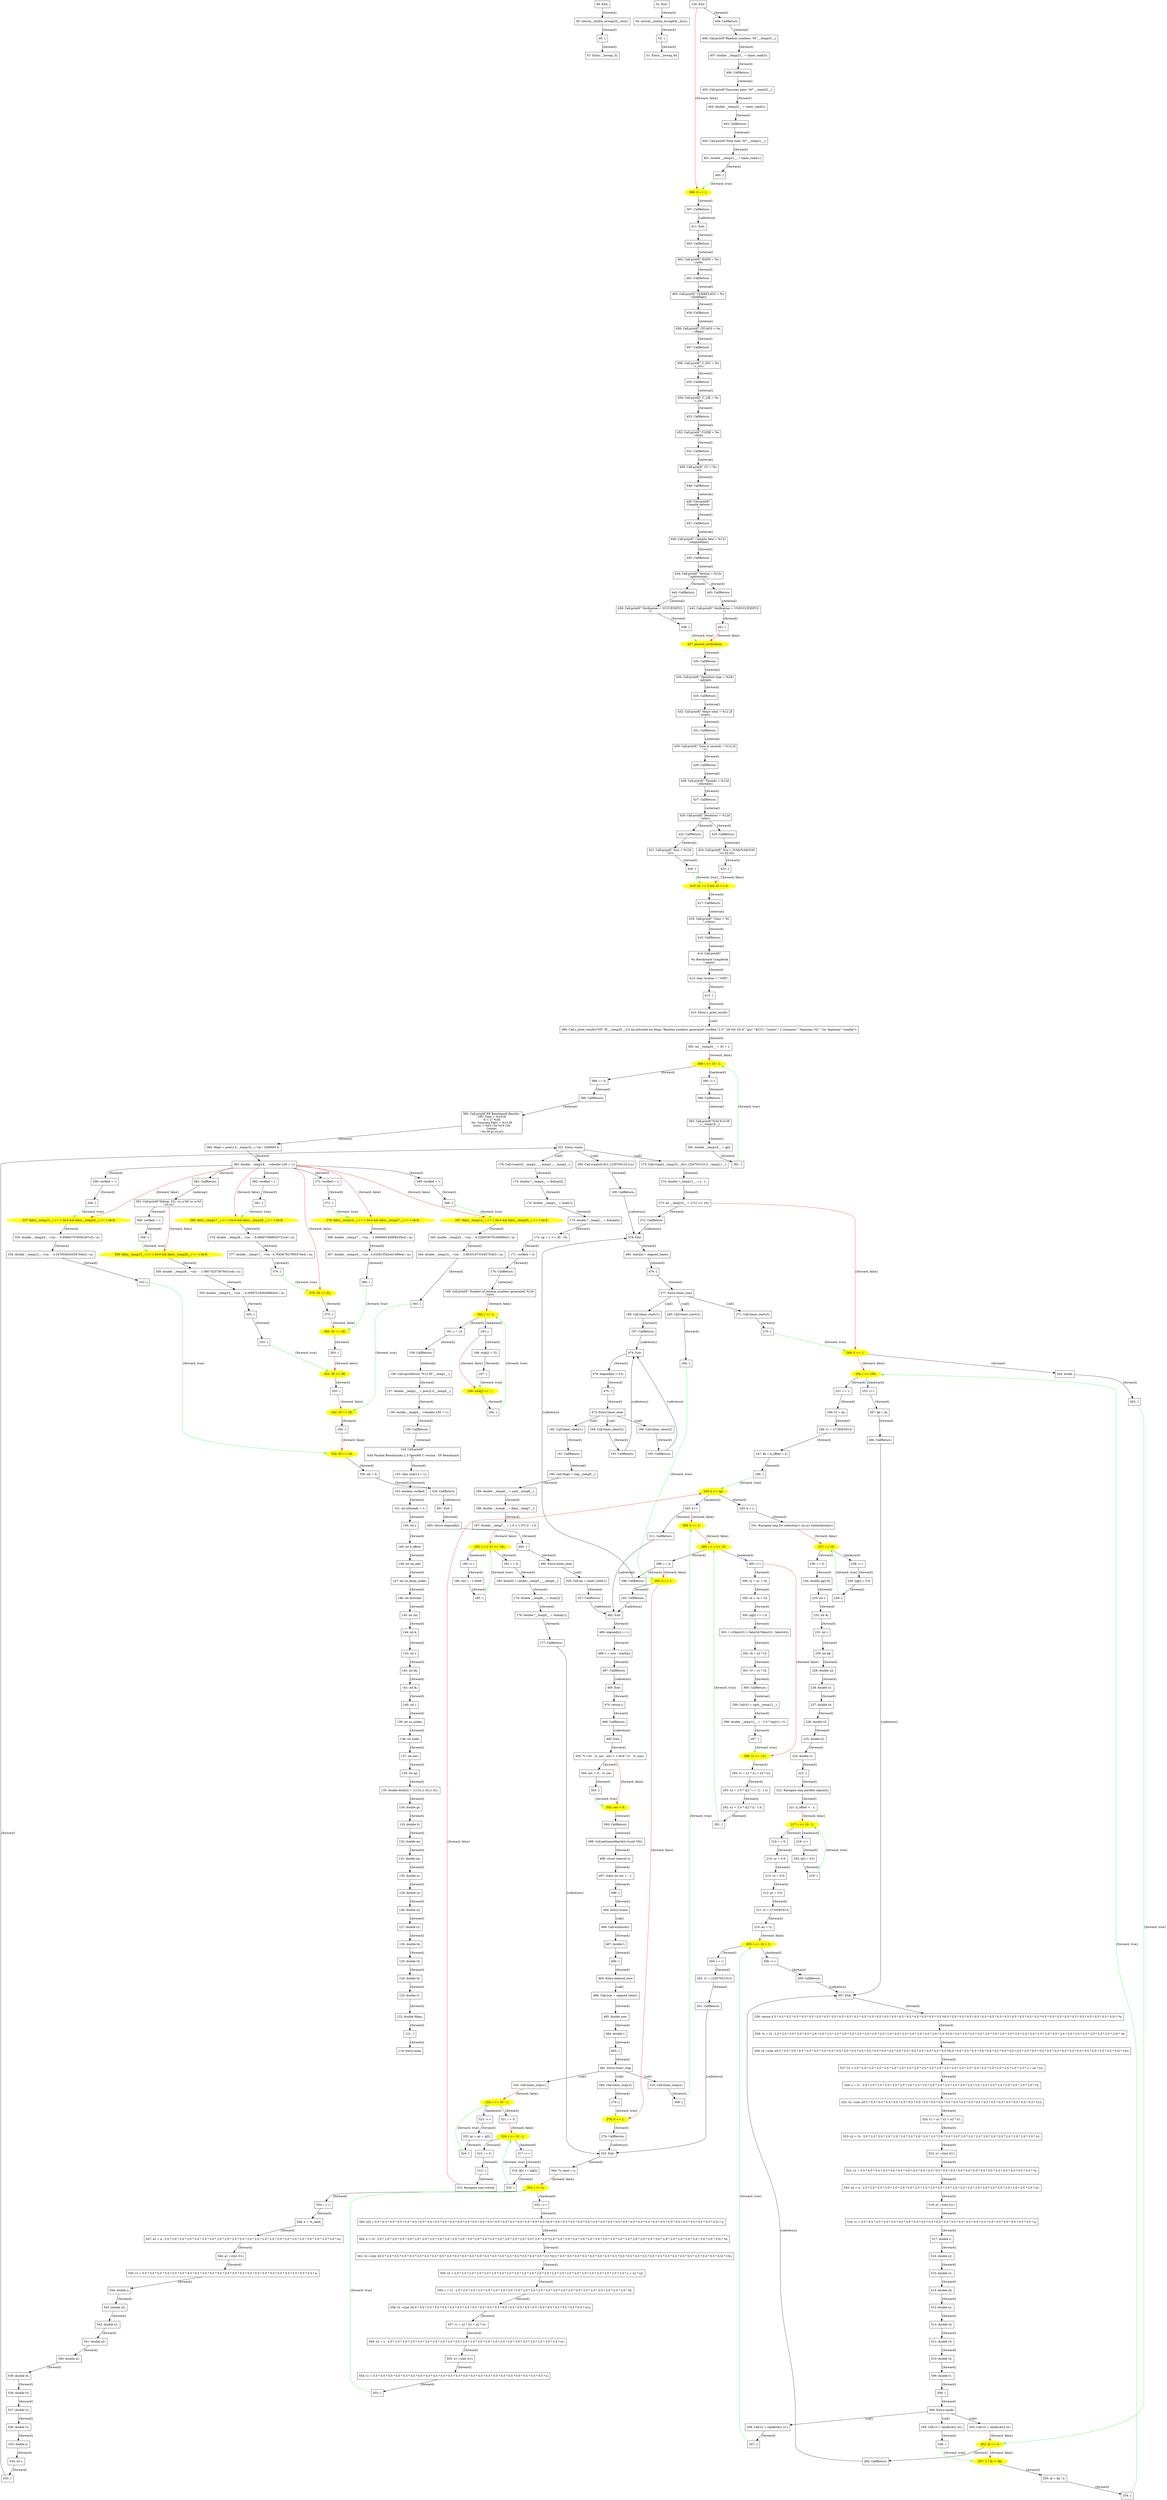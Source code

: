 digraph G {
47 [label="47: Entry:__bswap_32" shape=box ];
48 [label="48: Exit:" shape=box ];
49 [label="49: {" shape=box ];
50 [label="50: return(__builtin_bswap32(__bsx));" shape=box ];
51 [label="51: Entry:__bswap_64" shape=box ];
52 [label="52: Exit:" shape=box ];
53 [label="53: {" shape=box ];
54 [label="54: return(__builtin_bswap64(__bsx));" shape=box ];
119 [label="119: Entry:main" shape=box ];
120 [label="120: Exit:" shape=box ];
121 [label="121: {" shape=box ];
122 [label="122: double Mops;" shape=box ];
123 [label="123: double t1;" shape=box ];
124 [label="124: double t2;" shape=box ];
125 [label="125: double t3;" shape=box ];
126 [label="126: double t4;" shape=box ];
127 [label="127: double x1;" shape=box ];
128 [label="128: double x2;" shape=box ];
129 [label="129: double sx;" shape=box ];
130 [label="130: double sy;" shape=box ];
131 [label="131: double tm;" shape=box ];
132 [label="132: double an;" shape=box ];
133 [label="133: double tt;" shape=box ];
134 [label="134: double gc;" shape=box ];
135 [label="135: double dum[3] = {(1.0),(1.0),(1.0)};" shape=box ];
136 [label="136: int np;" shape=box ];
137 [label="137: int ierr;" shape=box ];
138 [label="138: int node;" shape=box ];
139 [label="139: int no_nodes;" shape=box ];
140 [label="140: int i;" shape=box ];
141 [label="141: int ik;" shape=box ];
142 [label="142: int kk;" shape=box ];
143 [label="143: int l;" shape=box ];
144 [label="144: int k;" shape=box ];
145 [label="145: int nit;" shape=box ];
146 [label="146: int ierrcode;" shape=box ];
147 [label="147: int no_large_nodes;" shape=box ];
148 [label="148: int np_add;" shape=box ];
149 [label="149: int k_offset;" shape=box ];
150 [label="150: int j;" shape=box ];
151 [label="151: int nthreads = 1;" shape=box ];
152 [label="152: boolean verified;" shape=box ];
153 [label="153: char size[13 + 1];" shape=box ];
154 [label="154: Call:printf(\"\n\n NAS Parallel Benchmarks 2.3 OpenMP C version - EP Benchmark\n\");" shape=box ];
155 [label="155: CallReturn:" shape=box ];
156 [label="156: double __temp0__ =(double )(30 + 1);" shape=box ];
157 [label="157: double __temp1__ = pow(2.0,__temp0__);" shape=box ];
158 [label="158: Call:sprintf(size,\"%12.0f\",__temp1__);" shape=box ];
159 [label="159: CallReturn:" shape=box ];
161 [label="161: j = 13;" shape=box ];
162 [label="162: j >= 1;" shape=oval style=filled color=yellow ];
163 [label="163: j--" shape=box ];
164 [label="164: {" shape=box ];
166 [label="166: size[j] == '.';" shape=oval style=filled color=yellow ];
167 [label="167: {" shape=box ];
168 [label="168: size[j] = 32;" shape=box ];
169 [label="169: Call:printf(\" Number of random numbers generated: %13s\n\",size);" shape=box ];
170 [label="170: CallReturn:" shape=box ];
171 [label="171: verified = 0;" shape=box ];
172 [label="172: np = 1 << 30 - 16;" shape=box ];
173 [label="173: double *__temp2__ = &dum[0];" shape=box ];
174 [label="174: double __temp3__ = dum[1];" shape=box ];
175 [label="175: double *__temp4__ = &dum[2];" shape=box ];
176 [label="176: Call:vranlc(0,__temp2__,__temp3__,__temp4__);" shape=box ];
177 [label="177: CallReturn:" shape=box ];
178 [label="178: double *__temp5__ = &dum[1];" shape=box ];
179 [label="179: double __temp6__ = dum[2];" shape=box ];
180 [label="180: dum[0] = randlc(__temp5__,__temp6__);" shape=box ];
182 [label="182: i = 0;" shape=box ];
183 [label="183: i < 2 *(1 << 16);" shape=oval style=filled color=yellow ];
184 [label="184: i++" shape=box ];
185 [label="185: {" shape=box ];
186 [label="186: x[i] = - 1.0e99;" shape=box ];
187 [label="187: double __temp7__ = 1.0 > 1.0?1.0 : 1.0;" shape=box ];
188 [label="188: double __temp8__ = fabs(__temp7__);" shape=box ];
189 [label="189: double __temp9__ = sqrt(__temp8__);" shape=box ];
190 [label="190: Call:Mops = log(__temp9__);" shape=box ];
191 [label="191: CallReturn:" shape=box ];
192 [label="192: Call:timer_clear(1);" shape=box ];
193 [label="193: CallReturn:" shape=box ];
194 [label="194: Call:timer_clear(2);" shape=box ];
195 [label="195: CallReturn:" shape=box ];
196 [label="196: Call:timer_clear(3);" shape=box ];
197 [label="197: CallReturn:" shape=box ];
198 [label="198: Call:timer_start(1);" shape=box ];
199 [label="199: CallReturn:" shape=box ];
200 [label="200: Call:vranlc(0,&t1,1220703125.0,x);" shape=box ];
201 [label="201: CallReturn:" shape=box ];
202 [label="202: t1 = 1220703125.0;" shape=box ];
204 [label="204: i = 1;" shape=box ];
205 [label="205: i <= 16 + 1;" shape=oval style=filled color=yellow ];
206 [label="206: i++" shape=box ];
207 [label="207: {" shape=box ];
208 [label="208: Call:t2 = randlc(&t1,t1);" shape=box ];
209 [label="209: CallReturn:" shape=box ];
210 [label="210: an = t1;" shape=box ];
211 [label="211: tt = 271828183.0;" shape=box ];
212 [label="212: gc = 0.0;" shape=box ];
213 [label="213: sx = 0.0;" shape=box ];
214 [label="214: sy = 0.0;" shape=box ];
216 [label="216: i = 0;" shape=box ];
217 [label="217: i <= 10 - 1;" shape=oval style=filled color=yellow ];
218 [label="218: i++" shape=box ];
219 [label="219: {" shape=box ];
220 [label="220: q[i] = 0.0;" shape=box ];
221 [label="221: k_offset = - 1;" shape=box ];
222 [label="222: #pragma omp parallel copyin(x)" shape=box ];
223 [label="223: {" shape=box ];
224 [label="224: double t1;" shape=box ];
225 [label="225: double t2;" shape=box ];
226 [label="226: double t3;" shape=box ];
227 [label="227: double t4;" shape=box ];
228 [label="228: double x1;" shape=box ];
229 [label="229: double x2;" shape=box ];
230 [label="230: int kk;" shape=box ];
231 [label="231: int i;" shape=box ];
232 [label="232: int ik;" shape=box ];
233 [label="233: int l;" shape=box ];
234 [label="234: double qq[10];" shape=box ];
236 [label="236: i = 0;" shape=box ];
237 [label="237: i < 10;" shape=oval style=filled color=yellow ];
238 [label="238: i++" shape=box ];
239 [label="239: {" shape=box ];
240 [label="240: qq[i] = 0.0;" shape=box ];
241 [label="241: #pragma omp for reduction(+:sx,sy) schedule(static)" shape=box ];
243 [label="243: k = 1;" shape=box ];
244 [label="244: k <= np;" shape=oval style=filled color=yellow ];
245 [label="245: k++" shape=box ];
246 [label="246: {" shape=box ];
247 [label="247: kk = k_offset + k;" shape=box ];
248 [label="248: t1 = 271828183.0;" shape=box ];
249 [label="249: t2 = an;" shape=box ];
251 [label="251: i = 1;" shape=box ];
252 [label="252: i <= 100;" shape=oval style=filled color=yellow ];
253 [label="253: i++" shape=box ];
254 [label="254: {" shape=box ];
255 [label="255: ik = kk / 2;" shape=box ];
257 [label="257: 2 * ik != kk;" shape=oval style=filled color=yellow ];
258 [label="258: {" shape=box ];
259 [label="259: Call:t3 = randlc(&t1,t2);" shape=box ];
260 [label="260: CallReturn:" shape=box ];
262 [label="262: ik == 0;" shape=oval style=filled color=yellow ];
263 [label="263: {" shape=box ];
264 [label="264: break;" shape=box ];
265 [label="265: Call:t3 = randlc(&t2,t2);" shape=box ];
266 [label="266: CallReturn:" shape=box ];
267 [label="267: kk = ik;" shape=box ];
269 [label="269: 0 == 1;" shape=oval style=filled color=yellow ];
270 [label="270: {" shape=box ];
271 [label="271: Call:timer_start(3);" shape=box ];
272 [label="272: CallReturn:" shape=box ];
273 [label="273: int __temp10__ = 2 *(1 << 16);" shape=box ];
274 [label="274: double *__temp11__ = x - 1;" shape=box ];
275 [label="275: Call:vranlc(__temp10__,&t1,1220703125.0,__temp11__);" shape=box ];
276 [label="276: CallReturn:" shape=box ];
278 [label="278: 0 == 1;" shape=oval style=filled color=yellow ];
279 [label="279: {" shape=box ];
280 [label="280: Call:timer_stop(3);" shape=box ];
281 [label="281: CallReturn:" shape=box ];
283 [label="283: 0 == 1;" shape=oval style=filled color=yellow ];
284 [label="284: {" shape=box ];
285 [label="285: Call:timer_start(2);" shape=box ];
286 [label="286: CallReturn:" shape=box ];
288 [label="288: i = 0;" shape=box ];
289 [label="289: i < 1 << 16;" shape=oval style=filled color=yellow ];
290 [label="290: i++" shape=box ];
291 [label="291: {" shape=box ];
292 [label="292: x1 = 2.0 * x[2 * i] - 1.0;" shape=box ];
293 [label="293: x2 = 2.0 * x[2 * i + 1] - 1.0;" shape=box ];
294 [label="294: t1 = x1 * x1 + x2 * x2;" shape=box ];
296 [label="296: t1 <= 1.0;" shape=oval style=filled color=yellow ];
297 [label="297: {" shape=box ];
298 [label="298: double __temp12__ = - 2.0 * log(t1) / t1;" shape=box ];
299 [label="299: Call:t2 = sqrt(__temp12__);" shape=box ];
300 [label="300: CallReturn:" shape=box ];
301 [label="301: t3 = x1 * t2;" shape=box ];
302 [label="302: t4 = x2 * t2;" shape=box ];
303 [label="303: l =((fabs(t3) > fabs(t4)?fabs(t3) : fabs(t4)));" shape=box ];
304 [label="304: qq[l] += 1.0;" shape=box ];
305 [label="305: sx = sx + t3;" shape=box ];
306 [label="306: sy = sy + t4;" shape=box ];
308 [label="308: 0 == 1;" shape=oval style=filled color=yellow ];
309 [label="309: {" shape=box ];
310 [label="310: Call:timer_stop(2);" shape=box ];
311 [label="311: CallReturn:" shape=box ];
312 [label="312: #pragma omp critical" shape=box ];
313 [label="313: {" shape=box ];
315 [label="315: i = 0;" shape=box ];
316 [label="316: i <= 10 - 1;" shape=oval style=filled color=yellow ];
317 [label="317: i++" shape=box ];
318 [label="318: {" shape=box ];
319 [label="319: q[i] += qq[i];" shape=box ];
321 [label="321: i = 0;" shape=box ];
322 [label="322: i <= 10 - 1;" shape=oval style=filled color=yellow ];
323 [label="323: i++" shape=box ];
324 [label="324: {" shape=box ];
325 [label="325: gc = gc + q[i];" shape=box ];
326 [label="326: Call:timer_stop(1);" shape=box ];
327 [label="327: CallReturn:" shape=box ];
328 [label="328: Call:tm = timer_read(1);" shape=box ];
329 [label="329: CallReturn:" shape=box ];
330 [label="330: nit = 0;" shape=box ];
332 [label="332: 30 == 24;" shape=oval style=filled color=yellow ];
333 [label="333: {" shape=box ];
334 [label="334: double __temp13__ =(sx - - 3.247834652034740e3) / sx;" shape=box ];
335 [label="335: double __temp24__ =(sy - - 6.958407078382297e3) / sy;" shape=box ];
337 [label="337: fabs(__temp13__) <= 1.0e-8 && fabs(__temp24__) <= 1.0e-8;" shape=oval style=filled color=yellow ];
338 [label="338: {" shape=box ];
339 [label="339: verified = 1;" shape=box ];
340 [label="340: {" shape=box ];
342 [label="342: 30 == 25;" shape=oval style=filled color=yellow ];
343 [label="343: {" shape=box ];
344 [label="344: double __temp14__ =(sx - - 2.863319731645753e3) / sx;" shape=box ];
345 [label="345: double __temp25__ =(sy - - 6.320053679109499e3) / sy;" shape=box ];
347 [label="347: fabs(__temp14__) <= 1.0e-8 && fabs(__temp25__) <= 1.0e-8;" shape=oval style=filled color=yellow ];
348 [label="348: {" shape=box ];
349 [label="349: verified = 1;" shape=box ];
350 [label="350: {" shape=box ];
352 [label="352: 30 == 28;" shape=oval style=filled color=yellow ];
353 [label="353: {" shape=box ];
354 [label="354: {" shape=box ];
355 [label="355: double __temp15__ =(sx - - 4.295875165629892e3) / sx;" shape=box ];
356 [label="356: double __temp26__ =(sy - - 1.580732573678431e4) / sy;" shape=box ];
358 [label="358: fabs(__temp15__) <= 1.0e-8 && fabs(__temp26__) <= 1.0e-8;" shape=oval style=filled color=yellow ];
359 [label="359: {" shape=box ];
360 [label="360: verified = 1;" shape=box ];
361 [label="361: Call:printf(\"Debug: 231, sx is:%f, sy is:%f\n\",sx,sy);" shape=box ];
362 [label="362: CallReturn:" shape=box ];
363 [label="363: {" shape=box ];
365 [label="365: 30 == 30;" shape=oval style=filled color=yellow ];
366 [label="366: {" shape=box ];
367 [label="367: double __temp16__ =(sx - 4.033815542441498e4) / sx;" shape=box ];
368 [label="368: double __temp27__ =(sy - - 2.660669192809235e4) / sy;" shape=box ];
370 [label="370: fabs(__temp16__) <= 1.0e-8 && fabs(__temp27__) <= 1.0e-8;" shape=oval style=filled color=yellow ];
371 [label="371: {" shape=box ];
372 [label="372: verified = 1;" shape=box ];
373 [label="373: {" shape=box ];
375 [label="375: 30 == 32;" shape=oval style=filled color=yellow ];
376 [label="376: {" shape=box ];
377 [label="377: double __temp17__ =(sx - 4.764367927995374e4) / sx;" shape=box ];
378 [label="378: double __temp28__ =(sy - - 8.084072988043731e4) / sy;" shape=box ];
380 [label="380: fabs(__temp17__) <= 1.0e-8 && fabs(__temp28__) <= 1.0e-8;" shape=oval style=filled color=yellow ];
381 [label="381: {" shape=box ];
382 [label="382: verified = 1;" shape=box ];
383 [label="383: double __temp18__ =(double )(30 + 1);" shape=box ];
384 [label="384: Mops = pow(2.0,__temp18__) / tm / 1000000.0;" shape=box ];
385 [label="385: Call:printf(\"EP Benchmark Results: \nCPU Time = %10.4f\nN = 2^%5d\nNo. Gaussian Pairs = %15.0f\nSums = %25.15e %25.15e\nCounts:\n\",tm,30,gc,sx,sy);" shape=box ];
386 [label="386: CallReturn:" shape=box ];
388 [label="388: i = 0;" shape=box ];
389 [label="389: i <= 10 - 1;" shape=oval style=filled color=yellow ];
390 [label="390: i++" shape=box ];
391 [label="391: {" shape=box ];
392 [label="392: double __temp19__ = q[i];" shape=box ];
393 [label="393: Call:printf(\"%3d %15.0f\n\",i,__temp19__);" shape=box ];
394 [label="394: CallReturn:" shape=box ];
395 [label="395: int __temp20__ = 30 + 1;" shape=box ];
396 [label="396: Call:c_print_results(\"EP\",'B',__temp20__,0,0,nit,nthreads,tm,Mops,\"Random numbers generated\",verified,\"2.3\",\"28 Oct 2014\",\"gcc\",\"$(CC)\",\"(none)\",\"-I../common\",\"-fopenmp -O2\",\"-lm -fopenmp\",\"randdp\");" shape=box ];
397 [label="397: CallReturn:" shape=box ];
399 [label="399: 0 == 1;" shape=oval style=filled color=yellow ];
400 [label="400: {" shape=box ];
401 [label="401: double __temp21__ = timer_read(1);" shape=box ];
402 [label="402: Call:printf(\"Total time: %f\",__temp21__);" shape=box ];
403 [label="403: CallReturn:" shape=box ];
404 [label="404: double __temp22__ = timer_read(2);" shape=box ];
405 [label="405: Call:printf(\"Gaussian pairs: %f\",__temp22__);" shape=box ];
406 [label="406: CallReturn:" shape=box ];
407 [label="407: double __temp23__ = timer_read(3);" shape=box ];
408 [label="408: Call:printf(\"Random numbers: %f\",__temp23__);" shape=box ];
409 [label="409: CallReturn:" shape=box ];
410 [label="410: Entry:c_print_results" shape=box ];
411 [label="411: Exit:" shape=box ];
412 [label="412: {" shape=box ];
413 [label="413: char *evalue = \"1000\";" shape=box ];
414 [label="414: Call:printf(\"\n\n %s Benchmark Completed\n\",name);" shape=box ];
415 [label="415: CallReturn:" shape=box ];
416 [label="416: Call:printf(\" Class = %c\n\",cclass);" shape=box ];
417 [label="417: CallReturn:" shape=box ];
419 [label="419: n2 == 0 && n3 == 0;" shape=oval style=filled color=yellow ];
420 [label="420: {" shape=box ];
421 [label="421: Call:printf(\" Size = %12d\n\",n1);" shape=box ];
422 [label="422: CallReturn:" shape=box ];
423 [label="423: {" shape=box ];
424 [label="424: Call:printf(\" Size = %3dx%3dx%3d\n\",n1,n2,n3);" shape=box ];
425 [label="425: CallReturn:" shape=box ];
426 [label="426: Call:printf(\" Iterations = %12d\n\",niter);" shape=box ];
427 [label="427: CallReturn:" shape=box ];
428 [label="428: Call:printf(\" Threads = %12d\n\",nthreads);" shape=box ];
429 [label="429: CallReturn:" shape=box ];
430 [label="430: Call:printf(\" Time in seconds = %12.2f\n\",t);" shape=box ];
431 [label="431: CallReturn:" shape=box ];
432 [label="432: Call:printf(\" Mop/s total = %12.2f\n\",mops);" shape=box ];
433 [label="433: CallReturn:" shape=box ];
434 [label="434: Call:printf(\" Operation type = %24s\n\",optype);" shape=box ];
435 [label="435: CallReturn:" shape=box ];
437 [label="437: passed_verification;" shape=oval style=filled color=yellow ];
438 [label="438: {" shape=box ];
439 [label="439: Call:printf(\" Verification = SUCCESSFUL\n\");" shape=box ];
440 [label="440: CallReturn:" shape=box ];
441 [label="441: {" shape=box ];
442 [label="442: Call:printf(\" Verification = UNSUCCESSFUL\n\");" shape=box ];
443 [label="443: CallReturn:" shape=box ];
444 [label="444: Call:printf(\" Version = %12s\n\",npbversion);" shape=box ];
445 [label="445: CallReturn:" shape=box ];
446 [label="446: Call:printf(\" Compile date = %12s\n\",compiletime);" shape=box ];
447 [label="447: CallReturn:" shape=box ];
448 [label="448: Call:printf(\"\n Compile options:\n\");" shape=box ];
449 [label="449: CallReturn:" shape=box ];
450 [label="450: Call:printf(\" CC = %s\n\",cc);" shape=box ];
451 [label="451: CallReturn:" shape=box ];
452 [label="452: Call:printf(\" CLINK = %s\n\",clink);" shape=box ];
453 [label="453: CallReturn:" shape=box ];
454 [label="454: Call:printf(\" C_LIB = %s\n\",c_lib);" shape=box ];
455 [label="455: CallReturn:" shape=box ];
456 [label="456: Call:printf(\" C_INC = %s\n\",c_inc);" shape=box ];
457 [label="457: CallReturn:" shape=box ];
458 [label="458: Call:printf(\" CFLAGS = %s\n\",cflags);" shape=box ];
459 [label="459: CallReturn:" shape=box ];
460 [label="460: Call:printf(\" CLINKFLAGS = %s\n\",clinkflags);" shape=box ];
461 [label="461: CallReturn:" shape=box ];
462 [label="462: Call:printf(\" RAND = %s\n\",rand);" shape=box ];
463 [label="463: CallReturn:" shape=box ];
464 [label="464: Entry:elapsed_time" shape=box ];
465 [label="465: Exit:" shape=box ];
466 [label="466: {" shape=box ];
467 [label="467: double t;" shape=box ];
468 [label="468: Call:wtime(&t);" shape=box ];
469 [label="469: CallReturn:" shape=box ];
470 [label="470: return t;" shape=box ];
473 [label="473: Entry:timer_clear" shape=box ];
474 [label="474: Exit:" shape=box ];
475 [label="475: {" shape=box ];
476 [label="476: elapsed[n] = 0.0;" shape=box ];
477 [label="477: Entry:timer_start" shape=box ];
478 [label="478: Exit:" shape=box ];
479 [label="479: {" shape=box ];
480 [label="480: start[n] = elapsed_time();" shape=box ];
481 [label="481: Entry:timer_stop" shape=box ];
482 [label="482: Exit:" shape=box ];
483 [label="483: {" shape=box ];
484 [label="484: double t;" shape=box ];
485 [label="485: double now;" shape=box ];
486 [label="486: Call:now = elapsed_time();" shape=box ];
487 [label="487: CallReturn:" shape=box ];
488 [label="488: t = now - start[n];" shape=box ];
489 [label="489: elapsed[n] += t;" shape=box ];
490 [label="490: Entry:timer_read" shape=box ];
491 [label="491: Exit:" shape=box ];
492 [label="492: {" shape=box ];
493 [label="493: return elapsed[n];" shape=box ];
494 [label="494: Entry:wtime" shape=box ];
495 [label="495: Exit:" shape=box ];
496 [label="496: {" shape=box ];
497 [label="497: static int sec = - 1;" shape=box ];
498 [label="498: struct timeval tv;" shape=box ];
499 [label="499: Call:gettimeofday(&tv,((void *)0));" shape=box ];
500 [label="500: CallReturn:" shape=box ];
502 [label="502: sec < 0;" shape=oval style=filled color=yellow ];
503 [label="503: {" shape=box ];
504 [label="504: sec = tv . tv_sec;" shape=box ];
505 [label="505: *t =(tv . tv_sec - sec) + 1.0e-6 * tv . tv_usec;" shape=box ];
506 [label="506: Entry:randlc" shape=box ];
507 [label="507: Exit:" shape=box ];
508 [label="508: {" shape=box ];
509 [label="509: double t1;" shape=box ];
510 [label="510: double t2;" shape=box ];
511 [label="511: double t3;" shape=box ];
512 [label="512: double t4;" shape=box ];
513 [label="513: double a1;" shape=box ];
514 [label="514: double a2;" shape=box ];
515 [label="515: double x1;" shape=box ];
516 [label="516: double x2;" shape=box ];
517 [label="517: double z;" shape=box ];
518 [label="518: t1 = 0.5 * 0.5 * 0.5 * 0.5 * 0.5 * 0.5 * 0.5 * 0.5 * 0.5 * 0.5 * 0.5 * 0.5 * 0.5 * 0.5 * 0.5 * 0.5 * 0.5 * 0.5 * 0.5 * 0.5 * 0.5 * 0.5 * 0.5 * a;" shape=box ];
519 [label="519: a1 =((int )t1);" shape=box ];
520 [label="520: a2 = a - 2.0 * 2.0 * 2.0 * 2.0 * 2.0 * 2.0 * 2.0 * 2.0 * 2.0 * 2.0 * 2.0 * 2.0 * 2.0 * 2.0 * 2.0 * 2.0 * 2.0 * 2.0 * 2.0 * 2.0 * 2.0 * 2.0 * 2.0 * a1;" shape=box ];
521 [label="521: t1 = 0.5 * 0.5 * 0.5 * 0.5 * 0.5 * 0.5 * 0.5 * 0.5 * 0.5 * 0.5 * 0.5 * 0.5 * 0.5 * 0.5 * 0.5 * 0.5 * 0.5 * 0.5 * 0.5 * 0.5 * 0.5 * 0.5 * 0.5 * *x;" shape=box ];
522 [label="522: x1 =((int )t1);" shape=box ];
523 [label="523: x2 = *x - 2.0 * 2.0 * 2.0 * 2.0 * 2.0 * 2.0 * 2.0 * 2.0 * 2.0 * 2.0 * 2.0 * 2.0 * 2.0 * 2.0 * 2.0 * 2.0 * 2.0 * 2.0 * 2.0 * 2.0 * 2.0 * 2.0 * 2.0 * x1;" shape=box ];
524 [label="524: t1 = a1 * x2 + a2 * x1;" shape=box ];
525 [label="525: t2 =((int )(0.5 * 0.5 * 0.5 * 0.5 * 0.5 * 0.5 * 0.5 * 0.5 * 0.5 * 0.5 * 0.5 * 0.5 * 0.5 * 0.5 * 0.5 * 0.5 * 0.5 * 0.5 * 0.5 * 0.5 * 0.5 * 0.5 * 0.5 * t1));" shape=box ];
526 [label="526: z = t1 - 2.0 * 2.0 * 2.0 * 2.0 * 2.0 * 2.0 * 2.0 * 2.0 * 2.0 * 2.0 * 2.0 * 2.0 * 2.0 * 2.0 * 2.0 * 2.0 * 2.0 * 2.0 * 2.0 * 2.0 * 2.0 * 2.0 * 2.0 * t2;" shape=box ];
527 [label="527: t3 = 2.0 * 2.0 * 2.0 * 2.0 * 2.0 * 2.0 * 2.0 * 2.0 * 2.0 * 2.0 * 2.0 * 2.0 * 2.0 * 2.0 * 2.0 * 2.0 * 2.0 * 2.0 * 2.0 * 2.0 * 2.0 * 2.0 * 2.0 * z + a2 * x2;" shape=box ];
528 [label="528: t4 =((int )(0.5 * 0.5 * 0.5 * 0.5 * 0.5 * 0.5 * 0.5 * 0.5 * 0.5 * 0.5 * 0.5 * 0.5 * 0.5 * 0.5 * 0.5 * 0.5 * 0.5 * 0.5 * 0.5 * 0.5 * 0.5 * 0.5 * 0.5 *(0.5 * 0.5 * 0.5 * 0.5 * 0.5 * 0.5 * 0.5 * 0.5 * 0.5 * 0.5 * 0.5 * 0.5 * 0.5 * 0.5 * 0.5 * 0.5 * 0.5 * 0.5 * 0.5 * 0.5 * 0.5 * 0.5 * 0.5) * t3));" shape=box ];
529 [label="529: *x = t3 - 2.0 * 2.0 * 2.0 * 2.0 * 2.0 * 2.0 * 2.0 * 2.0 * 2.0 * 2.0 * 2.0 * 2.0 * 2.0 * 2.0 * 2.0 * 2.0 * 2.0 * 2.0 * 2.0 * 2.0 * 2.0 * 2.0 * 2.0 *(2.0 * 2.0 * 2.0 * 2.0 * 2.0 * 2.0 * 2.0 * 2.0 * 2.0 * 2.0 * 2.0 * 2.0 * 2.0 * 2.0 * 2.0 * 2.0 * 2.0 * 2.0 * 2.0 * 2.0 * 2.0 * 2.0 * 2.0) * t4;" shape=box ];
530 [label="530: return 0.5 * 0.5 * 0.5 * 0.5 * 0.5 * 0.5 * 0.5 * 0.5 * 0.5 * 0.5 * 0.5 * 0.5 * 0.5 * 0.5 * 0.5 * 0.5 * 0.5 * 0.5 * 0.5 * 0.5 * 0.5 * 0.5 * 0.5 *(0.5 * 0.5 * 0.5 * 0.5 * 0.5 * 0.5 * 0.5 * 0.5 * 0.5 * 0.5 * 0.5 * 0.5 * 0.5 * 0.5 * 0.5 * 0.5 * 0.5 * 0.5 * 0.5 * 0.5 * 0.5 * 0.5 * 0.5) * *x;" shape=box ];
531 [label="531: Entry:vranlc" shape=box ];
532 [label="532: Exit:" shape=box ];
533 [label="533: {" shape=box ];
534 [label="534: int i;" shape=box ];
535 [label="535: double x;" shape=box ];
536 [label="536: double t1;" shape=box ];
537 [label="537: double t2;" shape=box ];
538 [label="538: double t3;" shape=box ];
539 [label="539: double t4;" shape=box ];
540 [label="540: double a1;" shape=box ];
541 [label="541: double a2;" shape=box ];
542 [label="542: double x1;" shape=box ];
543 [label="543: double x2;" shape=box ];
544 [label="544: double z;" shape=box ];
545 [label="545: t1 = 0.5 * 0.5 * 0.5 * 0.5 * 0.5 * 0.5 * 0.5 * 0.5 * 0.5 * 0.5 * 0.5 * 0.5 * 0.5 * 0.5 * 0.5 * 0.5 * 0.5 * 0.5 * 0.5 * 0.5 * 0.5 * 0.5 * 0.5 * a;" shape=box ];
546 [label="546: a1 =((int )t1);" shape=box ];
547 [label="547: a2 = a - 2.0 * 2.0 * 2.0 * 2.0 * 2.0 * 2.0 * 2.0 * 2.0 * 2.0 * 2.0 * 2.0 * 2.0 * 2.0 * 2.0 * 2.0 * 2.0 * 2.0 * 2.0 * 2.0 * 2.0 * 2.0 * 2.0 * 2.0 * a1;" shape=box ];
548 [label="548: x = *x_seed;" shape=box ];
550 [label="550: i = 1;" shape=box ];
551 [label="551: i <= n;" shape=oval style=filled color=yellow ];
552 [label="552: i++" shape=box ];
553 [label="553: {" shape=box ];
554 [label="554: t1 = 0.5 * 0.5 * 0.5 * 0.5 * 0.5 * 0.5 * 0.5 * 0.5 * 0.5 * 0.5 * 0.5 * 0.5 * 0.5 * 0.5 * 0.5 * 0.5 * 0.5 * 0.5 * 0.5 * 0.5 * 0.5 * 0.5 * 0.5 * x;" shape=box ];
555 [label="555: x1 =((int )t1);" shape=box ];
556 [label="556: x2 = x - 2.0 * 2.0 * 2.0 * 2.0 * 2.0 * 2.0 * 2.0 * 2.0 * 2.0 * 2.0 * 2.0 * 2.0 * 2.0 * 2.0 * 2.0 * 2.0 * 2.0 * 2.0 * 2.0 * 2.0 * 2.0 * 2.0 * 2.0 * x1;" shape=box ];
557 [label="557: t1 = a1 * x2 + a2 * x1;" shape=box ];
558 [label="558: t2 =((int )(0.5 * 0.5 * 0.5 * 0.5 * 0.5 * 0.5 * 0.5 * 0.5 * 0.5 * 0.5 * 0.5 * 0.5 * 0.5 * 0.5 * 0.5 * 0.5 * 0.5 * 0.5 * 0.5 * 0.5 * 0.5 * 0.5 * 0.5 * t1));" shape=box ];
559 [label="559: z = t1 - 2.0 * 2.0 * 2.0 * 2.0 * 2.0 * 2.0 * 2.0 * 2.0 * 2.0 * 2.0 * 2.0 * 2.0 * 2.0 * 2.0 * 2.0 * 2.0 * 2.0 * 2.0 * 2.0 * 2.0 * 2.0 * 2.0 * 2.0 * t2;" shape=box ];
560 [label="560: t3 = 2.0 * 2.0 * 2.0 * 2.0 * 2.0 * 2.0 * 2.0 * 2.0 * 2.0 * 2.0 * 2.0 * 2.0 * 2.0 * 2.0 * 2.0 * 2.0 * 2.0 * 2.0 * 2.0 * 2.0 * 2.0 * 2.0 * 2.0 * z + a2 * x2;" shape=box ];
561 [label="561: t4 =((int )(0.5 * 0.5 * 0.5 * 0.5 * 0.5 * 0.5 * 0.5 * 0.5 * 0.5 * 0.5 * 0.5 * 0.5 * 0.5 * 0.5 * 0.5 * 0.5 * 0.5 * 0.5 * 0.5 * 0.5 * 0.5 * 0.5 * 0.5 *(0.5 * 0.5 * 0.5 * 0.5 * 0.5 * 0.5 * 0.5 * 0.5 * 0.5 * 0.5 * 0.5 * 0.5 * 0.5 * 0.5 * 0.5 * 0.5 * 0.5 * 0.5 * 0.5 * 0.5 * 0.5 * 0.5 * 0.5) * t3));" shape=box ];
562 [label="562: x = t3 - 2.0 * 2.0 * 2.0 * 2.0 * 2.0 * 2.0 * 2.0 * 2.0 * 2.0 * 2.0 * 2.0 * 2.0 * 2.0 * 2.0 * 2.0 * 2.0 * 2.0 * 2.0 * 2.0 * 2.0 * 2.0 * 2.0 * 2.0 *(2.0 * 2.0 * 2.0 * 2.0 * 2.0 * 2.0 * 2.0 * 2.0 * 2.0 * 2.0 * 2.0 * 2.0 * 2.0 * 2.0 * 2.0 * 2.0 * 2.0 * 2.0 * 2.0 * 2.0 * 2.0 * 2.0 * 2.0) * t4;" shape=box ];
563 [label="563: y[i] = 0.5 * 0.5 * 0.5 * 0.5 * 0.5 * 0.5 * 0.5 * 0.5 * 0.5 * 0.5 * 0.5 * 0.5 * 0.5 * 0.5 * 0.5 * 0.5 * 0.5 * 0.5 * 0.5 * 0.5 * 0.5 * 0.5 * 0.5 *(0.5 * 0.5 * 0.5 * 0.5 * 0.5 * 0.5 * 0.5 * 0.5 * 0.5 * 0.5 * 0.5 * 0.5 * 0.5 * 0.5 * 0.5 * 0.5 * 0.5 * 0.5 * 0.5 * 0.5 * 0.5 * 0.5 * 0.5) * x;" shape=box ];
564 [label="564: *x_seed = x;" shape=box ];
48->50 [label="{forward}" color=black ];
49->47 [label="{forward}" color=black ];
50->49 [label="{forward}" color=black ];
52->54 [label="{forward}" color=black ];
53->51 [label="{forward}" color=black ];
54->53 [label="{forward}" color=black ];
120->399 [label="{forward, false}" color=red ];
120->409 [label="{forward}" color=black ];
121->119 [label="{forward}" color=black ];
122->121 [label="{forward}" color=black ];
123->122 [label="{forward}" color=black ];
124->123 [label="{forward}" color=black ];
125->124 [label="{forward}" color=black ];
126->125 [label="{forward}" color=black ];
127->126 [label="{forward}" color=black ];
128->127 [label="{forward}" color=black ];
129->128 [label="{forward}" color=black ];
130->129 [label="{forward}" color=black ];
131->130 [label="{forward}" color=black ];
132->131 [label="{forward}" color=black ];
133->132 [label="{forward}" color=black ];
134->133 [label="{forward}" color=black ];
135->134 [label="{forward}" color=black ];
136->135 [label="{forward}" color=black ];
137->136 [label="{forward}" color=black ];
138->137 [label="{forward}" color=black ];
139->138 [label="{forward}" color=black ];
140->139 [label="{forward}" color=black ];
141->140 [label="{forward}" color=black ];
142->141 [label="{forward}" color=black ];
143->142 [label="{forward}" color=black ];
144->143 [label="{forward}" color=black ];
145->144 [label="{forward}" color=black ];
146->145 [label="{forward}" color=black ];
147->146 [label="{forward}" color=black ];
148->147 [label="{forward}" color=black ];
149->148 [label="{forward}" color=black ];
150->149 [label="{forward}" color=black ];
151->150 [label="{forward}" color=black ];
152->151 [label="{forward}" color=black ];
153->152 [label="{forward}" color=black ];
154->153 [label="{forward}" color=black ];
155->154 [label="{external}" color=black ];
156->155 [label="{forward}" color=black ];
157->156 [label="{forward}" color=black ];
158->157 [label="{forward}" color=black ];
159->158 [label="{external}" color=black ];
161->159 [label="{forward}" color=black ];
162->161 [label="{forward}" color=black ];
162->163 [label="{backward}" color=blue ];
163->166 [label="{forward, false}" color=red ];
163->168 [label="{forward}" color=black ];
164->162 [label="{forward, true}" color=green ];
166->164 [label="{forward}" color=black ];
167->166 [label="{forward, true}" color=green ];
168->167 [label="{forward}" color=black ];
169->162 [label="{forward, false}" color=red ];
170->169 [label="{external}" color=black ];
171->170 [label="{forward}" color=black ];
172->171 [label="{forward}" color=black ];
173->172 [label="{forward}" color=black ];
174->173 [label="{forward}" color=black ];
175->174 [label="{forward}" color=black ];
176->175 [label="{forward}" color=black ];
177->532 [label="{callreturn}" color=black ];
178->177 [label="{forward}" color=black ];
179->178 [label="{forward}" color=black ];
180->179 [label="{forward}" color=black ];
182->180 [label="{forward}" color=black ];
183->182 [label="{forward}" color=black ];
183->184 [label="{backward}" color=blue ];
184->186 [label="{forward}" color=black ];
185->183 [label="{forward, true}" color=green ];
186->185 [label="{forward}" color=black ];
187->183 [label="{forward, false}" color=red ];
188->187 [label="{forward}" color=black ];
189->188 [label="{forward}" color=black ];
190->189 [label="{forward}" color=black ];
191->190 [label="{external}" color=black ];
192->191 [label="{forward}" color=black ];
193->474 [label="{callreturn}" color=black ];
194->193 [label="{forward}" color=black ];
195->474 [label="{callreturn}" color=black ];
196->195 [label="{forward}" color=black ];
197->474 [label="{callreturn}" color=black ];
198->197 [label="{forward}" color=black ];
199->478 [label="{callreturn}" color=black ];
200->199 [label="{forward}" color=black ];
201->532 [label="{callreturn}" color=black ];
202->201 [label="{forward}" color=black ];
204->202 [label="{forward}" color=black ];
205->204 [label="{forward}" color=black ];
205->206 [label="{backward}" color=blue ];
206->209 [label="{forward}" color=black ];
207->205 [label="{forward, true}" color=green ];
208->207 [label="{forward}" color=black ];
209->507 [label="{callreturn}" color=black ];
210->205 [label="{forward, false}" color=red ];
211->210 [label="{forward}" color=black ];
212->211 [label="{forward}" color=black ];
213->212 [label="{forward}" color=black ];
214->213 [label="{forward}" color=black ];
216->214 [label="{forward}" color=black ];
217->216 [label="{forward}" color=black ];
217->218 [label="{backward}" color=blue ];
218->220 [label="{forward}" color=black ];
219->217 [label="{forward, true}" color=green ];
220->219 [label="{forward}" color=black ];
221->217 [label="{forward, false}" color=red ];
222->221 [label="{forward}" color=black ];
223->222 [label="{forward}" color=black ];
224->223 [label="{forward}" color=black ];
225->224 [label="{forward}" color=black ];
226->225 [label="{forward}" color=black ];
227->226 [label="{forward}" color=black ];
228->227 [label="{forward}" color=black ];
229->228 [label="{forward}" color=black ];
230->229 [label="{forward}" color=black ];
231->230 [label="{forward}" color=black ];
232->231 [label="{forward}" color=black ];
233->232 [label="{forward}" color=black ];
234->233 [label="{forward}" color=black ];
236->234 [label="{forward}" color=black ];
237->236 [label="{forward}" color=black ];
237->238 [label="{backward}" color=blue ];
238->240 [label="{forward}" color=black ];
239->237 [label="{forward, true}" color=green ];
240->239 [label="{forward}" color=black ];
241->237 [label="{forward, false}" color=red ];
243->241 [label="{forward}" color=black ];
244->243 [label="{forward}" color=black ];
244->245 [label="{backward}" color=blue ];
245->308 [label="{forward, false}" color=red ];
245->311 [label="{forward}" color=black ];
246->244 [label="{forward, true}" color=green ];
247->246 [label="{forward}" color=black ];
248->247 [label="{forward}" color=black ];
249->248 [label="{forward}" color=black ];
251->249 [label="{forward}" color=black ];
252->251 [label="{forward}" color=black ];
252->253 [label="{backward}" color=blue ];
253->267 [label="{forward}" color=black ];
254->252 [label="{forward, true}" color=green ];
255->254 [label="{forward}" color=black ];
257->255 [label="{forward}" color=black ];
258->257 [label="{forward, true}" color=green ];
259->258 [label="{forward}" color=black ];
260->507 [label="{callreturn}" color=black ];
262->257 [label="{forward, false}" color=red ];
262->260 [label="{forward}" color=black ];
263->262 [label="{forward, true}" color=green ];
264->263 [label="{forward}" color=black ];
265->262 [label="{forward, false}" color=red ];
266->507 [label="{callreturn}" color=black ];
267->266 [label="{forward}" color=black ];
269->252 [label="{forward, false}" color=red ];
269->264 [label="{forward}" color=black ];
270->269 [label="{forward, true}" color=green ];
271->270 [label="{forward}" color=black ];
272->478 [label="{callreturn}" color=black ];
273->269 [label="{forward, false}" color=red ];
273->272 [label="{forward}" color=black ];
274->273 [label="{forward}" color=black ];
275->274 [label="{forward}" color=black ];
276->532 [label="{callreturn}" color=black ];
278->276 [label="{forward}" color=black ];
279->278 [label="{forward, true}" color=green ];
280->279 [label="{forward}" color=black ];
281->482 [label="{callreturn}" color=black ];
283->278 [label="{forward, false}" color=red ];
283->281 [label="{forward}" color=black ];
284->283 [label="{forward, true}" color=green ];
285->284 [label="{forward}" color=black ];
286->478 [label="{callreturn}" color=black ];
288->283 [label="{forward, false}" color=red ];
288->286 [label="{forward}" color=black ];
289->288 [label="{forward}" color=black ];
289->290 [label="{backward}" color=blue ];
290->296 [label="{forward, false}" color=red ];
290->306 [label="{forward}" color=black ];
291->289 [label="{forward, true}" color=green ];
292->291 [label="{forward}" color=black ];
293->292 [label="{forward}" color=black ];
294->293 [label="{forward}" color=black ];
296->294 [label="{forward}" color=black ];
297->296 [label="{forward, true}" color=green ];
298->297 [label="{forward}" color=black ];
299->298 [label="{forward}" color=black ];
300->299 [label="{external}" color=black ];
301->300 [label="{forward}" color=black ];
302->301 [label="{forward}" color=black ];
303->302 [label="{forward}" color=black ];
304->303 [label="{forward}" color=black ];
305->304 [label="{forward}" color=black ];
306->305 [label="{forward}" color=black ];
308->289 [label="{forward, false}" color=red ];
309->308 [label="{forward, true}" color=green ];
310->309 [label="{forward}" color=black ];
311->482 [label="{callreturn}" color=black ];
312->244 [label="{forward, false}" color=red ];
313->312 [label="{forward}" color=black ];
315->313 [label="{forward}" color=black ];
316->315 [label="{forward}" color=black ];
316->317 [label="{backward}" color=blue ];
317->319 [label="{forward}" color=black ];
318->316 [label="{forward, true}" color=green ];
319->318 [label="{forward}" color=black ];
321->316 [label="{forward, false}" color=red ];
322->321 [label="{forward}" color=black ];
322->323 [label="{backward}" color=blue ];
323->325 [label="{forward}" color=black ];
324->322 [label="{forward, true}" color=green ];
325->324 [label="{forward}" color=black ];
326->322 [label="{forward, false}" color=red ];
327->482 [label="{callreturn}" color=black ];
328->327 [label="{forward}" color=black ];
329->491 [label="{callreturn}" color=black ];
330->329 [label="{forward}" color=black ];
332->330 [label="{forward}" color=black ];
333->332 [label="{forward, true}" color=green ];
334->333 [label="{forward}" color=black ];
335->334 [label="{forward}" color=black ];
337->335 [label="{forward}" color=black ];
338->337 [label="{forward, true}" color=green ];
339->338 [label="{forward}" color=black ];
340->332 [label="{forward, false}" color=red ];
342->340 [label="{forward}" color=black ];
343->342 [label="{forward, true}" color=green ];
344->343 [label="{forward}" color=black ];
345->344 [label="{forward}" color=black ];
347->345 [label="{forward}" color=black ];
348->347 [label="{forward, true}" color=green ];
349->348 [label="{forward}" color=black ];
350->342 [label="{forward, false}" color=red ];
352->350 [label="{forward}" color=black ];
353->352 [label="{forward, true}" color=green ];
354->353 [label="{forward}" color=black ];
355->354 [label="{forward}" color=black ];
356->355 [label="{forward}" color=black ];
358->356 [label="{forward}" color=black ];
359->358 [label="{forward, true}" color=green ];
360->359 [label="{forward}" color=black ];
361->358 [label="{forward, false}" color=red ];
361->360 [label="{forward}" color=black ];
362->361 [label="{external}" color=black ];
363->352 [label="{forward, false}" color=red ];
365->363 [label="{forward}" color=black ];
366->365 [label="{forward, true}" color=green ];
367->366 [label="{forward}" color=black ];
368->367 [label="{forward}" color=black ];
370->368 [label="{forward}" color=black ];
371->370 [label="{forward, true}" color=green ];
372->371 [label="{forward}" color=black ];
373->365 [label="{forward, false}" color=red ];
375->373 [label="{forward}" color=black ];
376->375 [label="{forward, true}" color=green ];
377->376 [label="{forward}" color=black ];
378->377 [label="{forward}" color=black ];
380->378 [label="{forward}" color=black ];
381->380 [label="{forward, true}" color=green ];
382->381 [label="{forward}" color=black ];
383->337 [label="{forward, false}" color=red ];
383->339 [label="{forward}" color=black ];
383->347 [label="{forward, false}" color=red ];
383->349 [label="{forward}" color=black ];
383->362 [label="{forward}" color=black ];
383->370 [label="{forward, false}" color=red ];
383->372 [label="{forward}" color=black ];
383->375 [label="{forward, false}" color=red ];
383->380 [label="{forward, false}" color=red ];
383->382 [label="{forward}" color=black ];
384->383 [label="{forward}" color=black ];
385->384 [label="{forward}" color=black ];
386->385 [label="{external}" color=black ];
388->386 [label="{forward}" color=black ];
389->388 [label="{forward}" color=black ];
389->390 [label="{backward}" color=blue ];
390->394 [label="{forward}" color=black ];
391->389 [label="{forward, true}" color=green ];
392->391 [label="{forward}" color=black ];
393->392 [label="{forward}" color=black ];
394->393 [label="{external}" color=black ];
395->389 [label="{forward, false}" color=red ];
396->395 [label="{forward}" color=black ];
397->411 [label="{callreturn}" color=black ];
399->397 [label="{forward}" color=black ];
400->399 [label="{forward, true}" color=green ];
401->400 [label="{forward}" color=black ];
402->401 [label="{forward}" color=black ];
403->402 [label="{external}" color=black ];
404->403 [label="{forward}" color=black ];
405->404 [label="{forward}" color=black ];
406->405 [label="{external}" color=black ];
407->406 [label="{forward}" color=black ];
408->407 [label="{forward}" color=black ];
409->408 [label="{external}" color=black ];
410->396 [label="{call}" color=black ];
411->463 [label="{forward}" color=black ];
412->410 [label="{forward}" color=black ];
413->412 [label="{forward}" color=black ];
414->413 [label="{forward}" color=black ];
415->414 [label="{external}" color=black ];
416->415 [label="{forward}" color=black ];
417->416 [label="{external}" color=black ];
419->417 [label="{forward}" color=black ];
420->419 [label="{forward, true}" color=green ];
421->420 [label="{forward}" color=black ];
422->421 [label="{external}" color=black ];
423->419 [label="{forward, false}" color=red ];
424->423 [label="{forward}" color=black ];
425->424 [label="{external}" color=black ];
426->422 [label="{forward}" color=black ];
426->425 [label="{forward}" color=black ];
427->426 [label="{external}" color=black ];
428->427 [label="{forward}" color=black ];
429->428 [label="{external}" color=black ];
430->429 [label="{forward}" color=black ];
431->430 [label="{external}" color=black ];
432->431 [label="{forward}" color=black ];
433->432 [label="{external}" color=black ];
434->433 [label="{forward}" color=black ];
435->434 [label="{external}" color=black ];
437->435 [label="{forward}" color=black ];
438->437 [label="{forward, true}" color=green ];
439->438 [label="{forward}" color=black ];
440->439 [label="{external}" color=black ];
441->437 [label="{forward, false}" color=red ];
442->441 [label="{forward}" color=black ];
443->442 [label="{external}" color=black ];
444->440 [label="{forward}" color=black ];
444->443 [label="{forward}" color=black ];
445->444 [label="{external}" color=black ];
446->445 [label="{forward}" color=black ];
447->446 [label="{external}" color=black ];
448->447 [label="{forward}" color=black ];
449->448 [label="{external}" color=black ];
450->449 [label="{forward}" color=black ];
451->450 [label="{external}" color=black ];
452->451 [label="{forward}" color=black ];
453->452 [label="{external}" color=black ];
454->453 [label="{forward}" color=black ];
455->454 [label="{external}" color=black ];
456->455 [label="{forward}" color=black ];
457->456 [label="{external}" color=black ];
458->457 [label="{forward}" color=black ];
459->458 [label="{external}" color=black ];
460->459 [label="{forward}" color=black ];
461->460 [label="{external}" color=black ];
462->461 [label="{forward}" color=black ];
463->462 [label="{external}" color=black ];
464->486 [label="{call}" color=black ];
465->470 [label="{forward}" color=black ];
466->464 [label="{forward}" color=black ];
467->466 [label="{forward}" color=black ];
468->467 [label="{forward}" color=black ];
469->495 [label="{callreturn}" color=black ];
470->469 [label="{forward}" color=black ];
473->192 [label="{call}" color=black ];
473->194 [label="{call}" color=black ];
473->196 [label="{call}" color=black ];
474->476 [label="{forward}" color=black ];
475->473 [label="{forward}" color=black ];
476->475 [label="{forward}" color=black ];
477->198 [label="{call}" color=black ];
477->271 [label="{call}" color=black ];
477->285 [label="{call}" color=black ];
478->480 [label="{forward}" color=black ];
479->477 [label="{forward}" color=black ];
480->479 [label="{forward}" color=black ];
481->280 [label="{call}" color=black ];
481->310 [label="{call}" color=black ];
481->326 [label="{call}" color=black ];
482->489 [label="{forward}" color=black ];
483->481 [label="{forward}" color=black ];
484->483 [label="{forward}" color=black ];
485->484 [label="{forward}" color=black ];
486->485 [label="{forward}" color=black ];
487->465 [label="{callreturn}" color=black ];
488->487 [label="{forward}" color=black ];
489->488 [label="{forward}" color=black ];
490->328 [label="{call}" color=black ];
491->493 [label="{forward}" color=black ];
492->490 [label="{forward}" color=black ];
493->492 [label="{forward}" color=black ];
494->468 [label="{call}" color=black ];
495->505 [label="{forward}" color=black ];
496->494 [label="{forward}" color=black ];
497->496 [label="{forward}" color=black ];
498->497 [label="{forward}" color=black ];
499->498 [label="{forward}" color=black ];
500->499 [label="{external}" color=black ];
502->500 [label="{forward}" color=black ];
503->502 [label="{forward, true}" color=green ];
504->503 [label="{forward}" color=black ];
505->502 [label="{forward, false}" color=red ];
505->504 [label="{forward}" color=black ];
506->208 [label="{call}" color=black ];
506->259 [label="{call}" color=black ];
506->265 [label="{call}" color=black ];
507->530 [label="{forward}" color=black ];
508->506 [label="{forward}" color=black ];
509->508 [label="{forward}" color=black ];
510->509 [label="{forward}" color=black ];
511->510 [label="{forward}" color=black ];
512->511 [label="{forward}" color=black ];
513->512 [label="{forward}" color=black ];
514->513 [label="{forward}" color=black ];
515->514 [label="{forward}" color=black ];
516->515 [label="{forward}" color=black ];
517->516 [label="{forward}" color=black ];
518->517 [label="{forward}" color=black ];
519->518 [label="{forward}" color=black ];
520->519 [label="{forward}" color=black ];
521->520 [label="{forward}" color=black ];
522->521 [label="{forward}" color=black ];
523->522 [label="{forward}" color=black ];
524->523 [label="{forward}" color=black ];
525->524 [label="{forward}" color=black ];
526->525 [label="{forward}" color=black ];
527->526 [label="{forward}" color=black ];
528->527 [label="{forward}" color=black ];
529->528 [label="{forward}" color=black ];
530->529 [label="{forward}" color=black ];
531->176 [label="{call}" color=black ];
531->200 [label="{call}" color=black ];
531->275 [label="{call}" color=black ];
532->564 [label="{forward}" color=black ];
533->531 [label="{forward}" color=black ];
534->533 [label="{forward}" color=black ];
535->534 [label="{forward}" color=black ];
536->535 [label="{forward}" color=black ];
537->536 [label="{forward}" color=black ];
538->537 [label="{forward}" color=black ];
539->538 [label="{forward}" color=black ];
540->539 [label="{forward}" color=black ];
541->540 [label="{forward}" color=black ];
542->541 [label="{forward}" color=black ];
543->542 [label="{forward}" color=black ];
544->543 [label="{forward}" color=black ];
545->544 [label="{forward}" color=black ];
546->545 [label="{forward}" color=black ];
547->546 [label="{forward}" color=black ];
548->547 [label="{forward}" color=black ];
550->548 [label="{forward}" color=black ];
551->550 [label="{forward}" color=black ];
551->552 [label="{backward}" color=blue ];
552->563 [label="{forward}" color=black ];
553->551 [label="{forward, true}" color=green ];
554->553 [label="{forward}" color=black ];
555->554 [label="{forward}" color=black ];
556->555 [label="{forward}" color=black ];
557->556 [label="{forward}" color=black ];
558->557 [label="{forward}" color=black ];
559->558 [label="{forward}" color=black ];
560->559 [label="{forward}" color=black ];
561->560 [label="{forward}" color=black ];
562->561 [label="{forward}" color=black ];
563->562 [label="{forward}" color=black ];
564->551 [label="{forward, false}" color=red ];
}